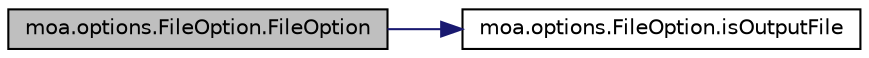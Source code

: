digraph G
{
  edge [fontname="Helvetica",fontsize="10",labelfontname="Helvetica",labelfontsize="10"];
  node [fontname="Helvetica",fontsize="10",shape=record];
  rankdir=LR;
  Node1 [label="moa.options.FileOption.FileOption",height=0.2,width=0.4,color="black", fillcolor="grey75", style="filled" fontcolor="black"];
  Node1 -> Node2 [color="midnightblue",fontsize="10",style="solid",fontname="Helvetica"];
  Node2 [label="moa.options.FileOption.isOutputFile",height=0.2,width=0.4,color="black", fillcolor="white", style="filled",URL="$classmoa_1_1options_1_1FileOption.html#a8acb94a2193b7affa1168e02fca95725"];
}
